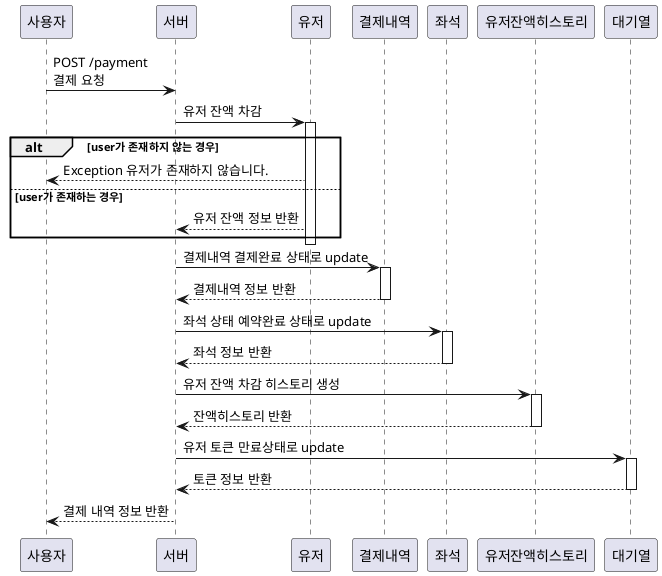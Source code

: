 @startuml
'https://plantuml.com/sequence-diagram

participant 사용자
participant 서버
participant 유저
participant 결제내역
participant 좌석
participant 유저잔액히스토리
participant 대기열

사용자 -> 서버 : POST /payment \n결제 요청

서버 -> 유저 : 유저 잔액 차감
activate 유저
alt user가 존재하지 않는 경우
    유저 --> 사용자 : Exception 유저가 존재하지 않습니다.
else user가 존재하는 경우
    유저 --> 서버 : 유저 잔액 정보 반환
end
deactivate 유저

서버 -> 결제내역 : 결제내역 결제완료 상태로 update
activate 결제내역
결제내역 --> 서버 : 결제내역 정보 반환
deactivate 결제내역

서버 -> 좌석 : 좌석 상태 예약완료 상태로 update
activate 좌석
좌석 --> 서버 : 좌석 정보 반환
deactivate 좌석

서버 -> 유저잔액히스토리 : 유저 잔액 차감 히스토리 생성
activate 유저잔액히스토리
유저잔액히스토리 --> 서버 : 잔액히스토리 반환
deactivate 유저잔액히스토리

서버 -> 대기열 : 유저 토큰 만료상태로 update
activate 대기열
대기열 --> 서버 : 토큰 정보 반환
deactivate 대기열

서버 --> 사용자 : 결제 내역 정보 반환


@enduml